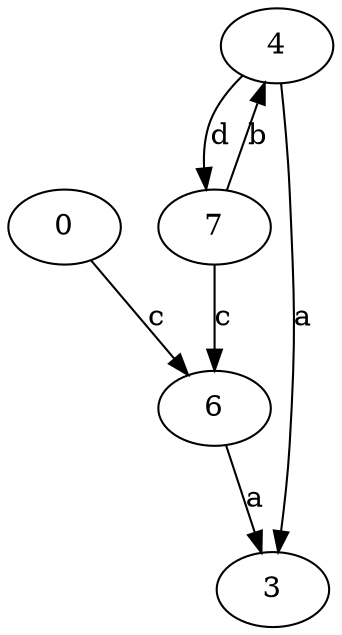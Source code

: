 strict digraph  {
0;
3;
4;
6;
7;
0 -> 6  [label=c];
4 -> 3  [label=a];
4 -> 7  [label=d];
6 -> 3  [label=a];
7 -> 4  [label=b];
7 -> 6  [label=c];
}
